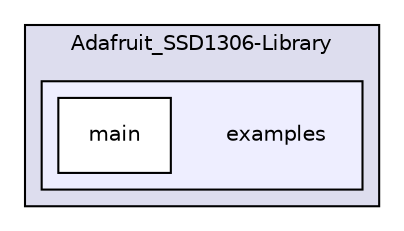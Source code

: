 digraph "esp32-snippets/hardware/displays/Adafruit_SSD1306-Library/examples" {
  compound=true
  node [ fontsize="10", fontname="Helvetica"];
  edge [ labelfontsize="10", labelfontname="Helvetica"];
  subgraph clusterdir_3ef91fe9452925eab66bbdd8dc48a757 {
    graph [ bgcolor="#ddddee", pencolor="black", label="Adafruit_SSD1306-Library" fontname="Helvetica", fontsize="10", URL="dir_3ef91fe9452925eab66bbdd8dc48a757.html"]
  subgraph clusterdir_04fa6f68080f9e641f858a5b5a1a41a8 {
    graph [ bgcolor="#eeeeff", pencolor="black", label="" URL="dir_04fa6f68080f9e641f858a5b5a1a41a8.html"];
    dir_04fa6f68080f9e641f858a5b5a1a41a8 [shape=plaintext label="examples"];
    dir_85ba0a3bfa27dde52e8be0426d93de49 [shape=box label="main" color="black" fillcolor="white" style="filled" URL="dir_85ba0a3bfa27dde52e8be0426d93de49.html"];
  }
  }
}
